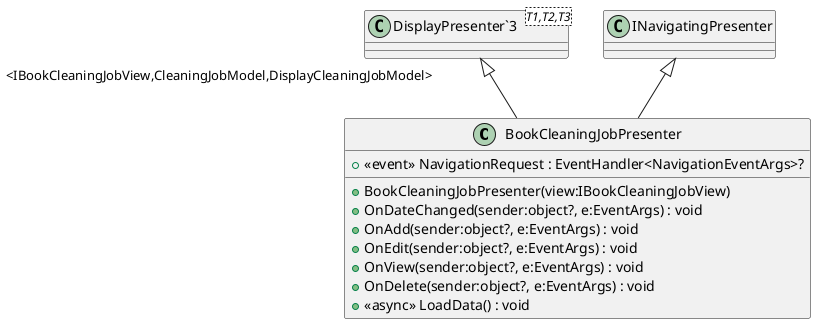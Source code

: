 @startuml
class BookCleaningJobPresenter {
    +  <<event>> NavigationRequest : EventHandler<NavigationEventArgs>? 
    + BookCleaningJobPresenter(view:IBookCleaningJobView)
    + OnDateChanged(sender:object?, e:EventArgs) : void
    + OnAdd(sender:object?, e:EventArgs) : void
    + OnEdit(sender:object?, e:EventArgs) : void
    + OnView(sender:object?, e:EventArgs) : void
    + OnDelete(sender:object?, e:EventArgs) : void
    + <<async>> LoadData() : void
}
class "DisplayPresenter`3"<T1,T2,T3> {
}
"DisplayPresenter`3" "<IBookCleaningJobView,CleaningJobModel,DisplayCleaningJobModel>" <|-- BookCleaningJobPresenter
INavigatingPresenter <|-- BookCleaningJobPresenter
@enduml
